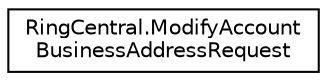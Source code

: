 digraph "Graphical Class Hierarchy"
{
 // LATEX_PDF_SIZE
  edge [fontname="Helvetica",fontsize="10",labelfontname="Helvetica",labelfontsize="10"];
  node [fontname="Helvetica",fontsize="10",shape=record];
  rankdir="LR";
  Node0 [label="RingCentral.ModifyAccount\lBusinessAddressRequest",height=0.2,width=0.4,color="black", fillcolor="white", style="filled",URL="$classRingCentral_1_1ModifyAccountBusinessAddressRequest.html",tooltip=" "];
}
